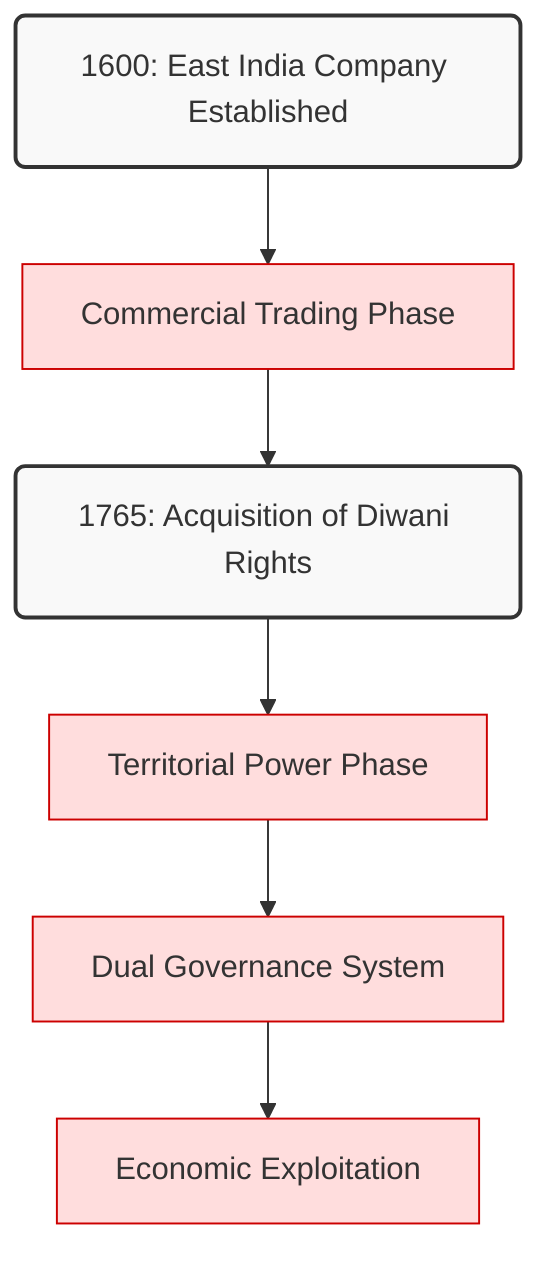 graph TD

    %% Class Definitions
    classDef timeNode fill:#f9f9f9,stroke:#333,stroke-width:2px,rx:5px,ry:5px
    classDef eicNode fill:#ffdddd,stroke:#cc0000
    classDef crownNode fill:#ddddff,stroke:#0000cc
    classDef indiaNode fill:#ddffdd,stroke:#00cc00
    classDef phaseNode fill:#efefef,stroke:#999999,stroke-width:1px,stroke-dasharray:5 5,rx:10px,ry:10px

    %% Node Definitions
    commercial[Commercial Trading Phase]:::eicNode
    dual[Dual Governance System]:::eicNode
    exploitation[Economic Exploitation]:::eicNode
    n1600[1600: East India Company Established]:::timeNode
    n1765[1765: Acquisition of Diwani Rights]:::timeNode
    territorial[Territorial Power Phase]:::eicNode

    %% Connections
    commercial --> n1765
    dual --> exploitation
    n1600 --> commercial
    n1765 --> territorial
    territorial --> dual